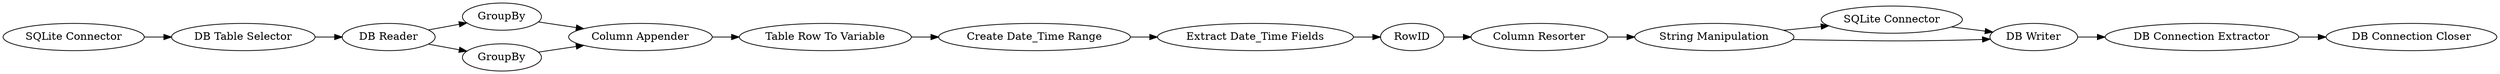 digraph {
	23 -> 21
	11 -> 10
	21 -> 24
	32 -> 25
	12 -> 19
	24 -> 30
	30 -> 31
	31 -> 32
	19 -> 22
	32 -> 27
	20 -> 22
	12 -> 20
	25 -> 27
	35 -> 34
	27 -> 35
	10 -> 12
	22 -> 23
	24 [label="Extract Date_Time Fields"]
	27 [label="DB Writer"]
	32 [label="String Manipulation"]
	20 [label=GroupBy]
	35 [label="DB Connection Extractor"]
	34 [label="DB Connection Closer"]
	22 [label="Column Appender"]
	31 [label="Column Resorter"]
	11 [label="SQLite Connector"]
	21 [label="Create Date_Time Range"]
	23 [label="Table Row To Variable"]
	10 [label="DB Table Selector"]
	25 [label="SQLite Connector"]
	30 [label=RowID]
	12 [label="DB Reader"]
	19 [label=GroupBy]
	rankdir=LR
}
